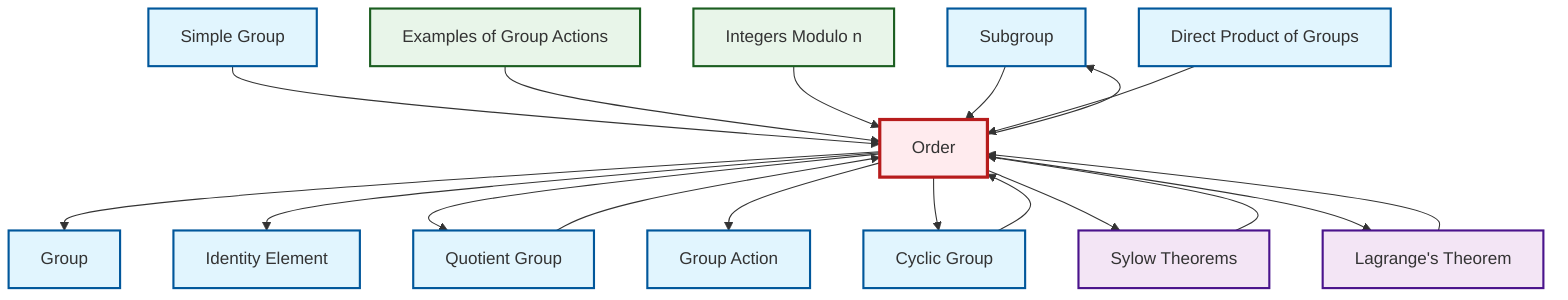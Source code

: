 graph TD
    classDef definition fill:#e1f5fe,stroke:#01579b,stroke-width:2px
    classDef theorem fill:#f3e5f5,stroke:#4a148c,stroke-width:2px
    classDef axiom fill:#fff3e0,stroke:#e65100,stroke-width:2px
    classDef example fill:#e8f5e9,stroke:#1b5e20,stroke-width:2px
    classDef current fill:#ffebee,stroke:#b71c1c,stroke-width:3px
    def-subgroup["Subgroup"]:::definition
    def-cyclic-group["Cyclic Group"]:::definition
    thm-lagrange["Lagrange's Theorem"]:::theorem
    ex-group-action-examples["Examples of Group Actions"]:::example
    def-direct-product["Direct Product of Groups"]:::definition
    ex-quotient-integers-mod-n["Integers Modulo n"]:::example
    def-identity-element["Identity Element"]:::definition
    def-group["Group"]:::definition
    thm-sylow["Sylow Theorems"]:::theorem
    def-quotient-group["Quotient Group"]:::definition
    def-simple-group["Simple Group"]:::definition
    def-order["Order"]:::definition
    def-group-action["Group Action"]:::definition
    def-simple-group --> def-order
    def-order --> def-group
    def-order --> def-identity-element
    ex-group-action-examples --> def-order
    ex-quotient-integers-mod-n --> def-order
    def-order --> def-subgroup
    def-quotient-group --> def-order
    thm-sylow --> def-order
    def-subgroup --> def-order
    def-order --> def-quotient-group
    def-order --> def-group-action
    def-order --> def-cyclic-group
    thm-lagrange --> def-order
    def-cyclic-group --> def-order
    def-direct-product --> def-order
    def-order --> thm-sylow
    def-order --> thm-lagrange
    class def-order current